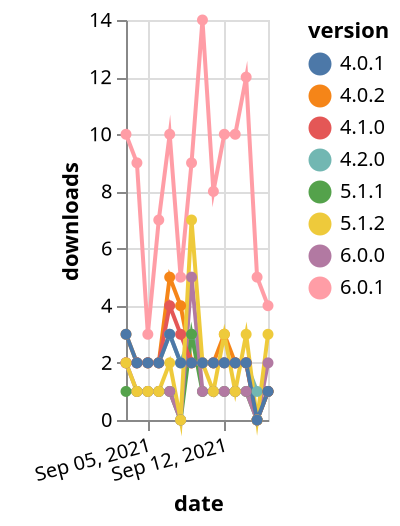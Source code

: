 {"$schema": "https://vega.github.io/schema/vega-lite/v5.json", "description": "A simple bar chart with embedded data.", "data": {"values": [{"date": "2021-09-03", "total": 3030, "delta": 2, "version": "4.2.0"}, {"date": "2021-09-04", "total": 3032, "delta": 2, "version": "4.2.0"}, {"date": "2021-09-05", "total": 3034, "delta": 2, "version": "4.2.0"}, {"date": "2021-09-06", "total": 3036, "delta": 2, "version": "4.2.0"}, {"date": "2021-09-07", "total": 3039, "delta": 3, "version": "4.2.0"}, {"date": "2021-09-08", "total": 3041, "delta": 2, "version": "4.2.0"}, {"date": "2021-09-09", "total": 3044, "delta": 3, "version": "4.2.0"}, {"date": "2021-09-10", "total": 3046, "delta": 2, "version": "4.2.0"}, {"date": "2021-09-11", "total": 3048, "delta": 2, "version": "4.2.0"}, {"date": "2021-09-12", "total": 3050, "delta": 2, "version": "4.2.0"}, {"date": "2021-09-13", "total": 3052, "delta": 2, "version": "4.2.0"}, {"date": "2021-09-14", "total": 3054, "delta": 2, "version": "4.2.0"}, {"date": "2021-09-15", "total": 3055, "delta": 1, "version": "4.2.0"}, {"date": "2021-09-16", "total": 3056, "delta": 1, "version": "4.2.0"}, {"date": "2021-09-03", "total": 4454, "delta": 3, "version": "4.0.2"}, {"date": "2021-09-04", "total": 4456, "delta": 2, "version": "4.0.2"}, {"date": "2021-09-05", "total": 4458, "delta": 2, "version": "4.0.2"}, {"date": "2021-09-06", "total": 4460, "delta": 2, "version": "4.0.2"}, {"date": "2021-09-07", "total": 4465, "delta": 5, "version": "4.0.2"}, {"date": "2021-09-08", "total": 4469, "delta": 4, "version": "4.0.2"}, {"date": "2021-09-09", "total": 4471, "delta": 2, "version": "4.0.2"}, {"date": "2021-09-10", "total": 4473, "delta": 2, "version": "4.0.2"}, {"date": "2021-09-11", "total": 4475, "delta": 2, "version": "4.0.2"}, {"date": "2021-09-12", "total": 4478, "delta": 3, "version": "4.0.2"}, {"date": "2021-09-13", "total": 4480, "delta": 2, "version": "4.0.2"}, {"date": "2021-09-14", "total": 4482, "delta": 2, "version": "4.0.2"}, {"date": "2021-09-15", "total": 4482, "delta": 0, "version": "4.0.2"}, {"date": "2021-09-16", "total": 4483, "delta": 1, "version": "4.0.2"}, {"date": "2021-09-03", "total": 557, "delta": 1, "version": "5.1.1"}, {"date": "2021-09-04", "total": 558, "delta": 1, "version": "5.1.1"}, {"date": "2021-09-05", "total": 559, "delta": 1, "version": "5.1.1"}, {"date": "2021-09-06", "total": 560, "delta": 1, "version": "5.1.1"}, {"date": "2021-09-07", "total": 561, "delta": 1, "version": "5.1.1"}, {"date": "2021-09-08", "total": 561, "delta": 0, "version": "5.1.1"}, {"date": "2021-09-09", "total": 564, "delta": 3, "version": "5.1.1"}, {"date": "2021-09-10", "total": 565, "delta": 1, "version": "5.1.1"}, {"date": "2021-09-11", "total": 566, "delta": 1, "version": "5.1.1"}, {"date": "2021-09-12", "total": 567, "delta": 1, "version": "5.1.1"}, {"date": "2021-09-13", "total": 568, "delta": 1, "version": "5.1.1"}, {"date": "2021-09-14", "total": 569, "delta": 1, "version": "5.1.1"}, {"date": "2021-09-15", "total": 569, "delta": 0, "version": "5.1.1"}, {"date": "2021-09-16", "total": 570, "delta": 1, "version": "5.1.1"}, {"date": "2021-09-03", "total": 199, "delta": 10, "version": "6.0.1"}, {"date": "2021-09-04", "total": 208, "delta": 9, "version": "6.0.1"}, {"date": "2021-09-05", "total": 211, "delta": 3, "version": "6.0.1"}, {"date": "2021-09-06", "total": 218, "delta": 7, "version": "6.0.1"}, {"date": "2021-09-07", "total": 228, "delta": 10, "version": "6.0.1"}, {"date": "2021-09-08", "total": 233, "delta": 5, "version": "6.0.1"}, {"date": "2021-09-09", "total": 242, "delta": 9, "version": "6.0.1"}, {"date": "2021-09-10", "total": 256, "delta": 14, "version": "6.0.1"}, {"date": "2021-09-11", "total": 264, "delta": 8, "version": "6.0.1"}, {"date": "2021-09-12", "total": 274, "delta": 10, "version": "6.0.1"}, {"date": "2021-09-13", "total": 284, "delta": 10, "version": "6.0.1"}, {"date": "2021-09-14", "total": 296, "delta": 12, "version": "6.0.1"}, {"date": "2021-09-15", "total": 301, "delta": 5, "version": "6.0.1"}, {"date": "2021-09-16", "total": 305, "delta": 4, "version": "6.0.1"}, {"date": "2021-09-03", "total": 351, "delta": 2, "version": "6.0.0"}, {"date": "2021-09-04", "total": 352, "delta": 1, "version": "6.0.0"}, {"date": "2021-09-05", "total": 353, "delta": 1, "version": "6.0.0"}, {"date": "2021-09-06", "total": 354, "delta": 1, "version": "6.0.0"}, {"date": "2021-09-07", "total": 355, "delta": 1, "version": "6.0.0"}, {"date": "2021-09-08", "total": 355, "delta": 0, "version": "6.0.0"}, {"date": "2021-09-09", "total": 360, "delta": 5, "version": "6.0.0"}, {"date": "2021-09-10", "total": 361, "delta": 1, "version": "6.0.0"}, {"date": "2021-09-11", "total": 362, "delta": 1, "version": "6.0.0"}, {"date": "2021-09-12", "total": 363, "delta": 1, "version": "6.0.0"}, {"date": "2021-09-13", "total": 364, "delta": 1, "version": "6.0.0"}, {"date": "2021-09-14", "total": 365, "delta": 1, "version": "6.0.0"}, {"date": "2021-09-15", "total": 365, "delta": 0, "version": "6.0.0"}, {"date": "2021-09-16", "total": 367, "delta": 2, "version": "6.0.0"}, {"date": "2021-09-03", "total": 4302, "delta": 2, "version": "4.1.0"}, {"date": "2021-09-04", "total": 4304, "delta": 2, "version": "4.1.0"}, {"date": "2021-09-05", "total": 4306, "delta": 2, "version": "4.1.0"}, {"date": "2021-09-06", "total": 4308, "delta": 2, "version": "4.1.0"}, {"date": "2021-09-07", "total": 4312, "delta": 4, "version": "4.1.0"}, {"date": "2021-09-08", "total": 4315, "delta": 3, "version": "4.1.0"}, {"date": "2021-09-09", "total": 4317, "delta": 2, "version": "4.1.0"}, {"date": "2021-09-10", "total": 4319, "delta": 2, "version": "4.1.0"}, {"date": "2021-09-11", "total": 4321, "delta": 2, "version": "4.1.0"}, {"date": "2021-09-12", "total": 4323, "delta": 2, "version": "4.1.0"}, {"date": "2021-09-13", "total": 4325, "delta": 2, "version": "4.1.0"}, {"date": "2021-09-14", "total": 4327, "delta": 2, "version": "4.1.0"}, {"date": "2021-09-15", "total": 4327, "delta": 0, "version": "4.1.0"}, {"date": "2021-09-16", "total": 4328, "delta": 1, "version": "4.1.0"}, {"date": "2021-09-03", "total": 3404, "delta": 2, "version": "5.1.2"}, {"date": "2021-09-04", "total": 3405, "delta": 1, "version": "5.1.2"}, {"date": "2021-09-05", "total": 3406, "delta": 1, "version": "5.1.2"}, {"date": "2021-09-06", "total": 3407, "delta": 1, "version": "5.1.2"}, {"date": "2021-09-07", "total": 3409, "delta": 2, "version": "5.1.2"}, {"date": "2021-09-08", "total": 3409, "delta": 0, "version": "5.1.2"}, {"date": "2021-09-09", "total": 3416, "delta": 7, "version": "5.1.2"}, {"date": "2021-09-10", "total": 3418, "delta": 2, "version": "5.1.2"}, {"date": "2021-09-11", "total": 3419, "delta": 1, "version": "5.1.2"}, {"date": "2021-09-12", "total": 3422, "delta": 3, "version": "5.1.2"}, {"date": "2021-09-13", "total": 3423, "delta": 1, "version": "5.1.2"}, {"date": "2021-09-14", "total": 3426, "delta": 3, "version": "5.1.2"}, {"date": "2021-09-15", "total": 3426, "delta": 0, "version": "5.1.2"}, {"date": "2021-09-16", "total": 3429, "delta": 3, "version": "5.1.2"}, {"date": "2021-09-03", "total": 2771, "delta": 3, "version": "4.0.1"}, {"date": "2021-09-04", "total": 2773, "delta": 2, "version": "4.0.1"}, {"date": "2021-09-05", "total": 2775, "delta": 2, "version": "4.0.1"}, {"date": "2021-09-06", "total": 2777, "delta": 2, "version": "4.0.1"}, {"date": "2021-09-07", "total": 2780, "delta": 3, "version": "4.0.1"}, {"date": "2021-09-08", "total": 2782, "delta": 2, "version": "4.0.1"}, {"date": "2021-09-09", "total": 2784, "delta": 2, "version": "4.0.1"}, {"date": "2021-09-10", "total": 2786, "delta": 2, "version": "4.0.1"}, {"date": "2021-09-11", "total": 2788, "delta": 2, "version": "4.0.1"}, {"date": "2021-09-12", "total": 2790, "delta": 2, "version": "4.0.1"}, {"date": "2021-09-13", "total": 2792, "delta": 2, "version": "4.0.1"}, {"date": "2021-09-14", "total": 2794, "delta": 2, "version": "4.0.1"}, {"date": "2021-09-15", "total": 2794, "delta": 0, "version": "4.0.1"}, {"date": "2021-09-16", "total": 2795, "delta": 1, "version": "4.0.1"}]}, "width": "container", "mark": {"type": "line", "point": {"filled": true}}, "encoding": {"x": {"field": "date", "type": "temporal", "timeUnit": "yearmonthdate", "title": "date", "axis": {"labelAngle": -15}}, "y": {"field": "delta", "type": "quantitative", "title": "downloads"}, "color": {"field": "version", "type": "nominal"}, "tooltip": {"field": "delta"}}}